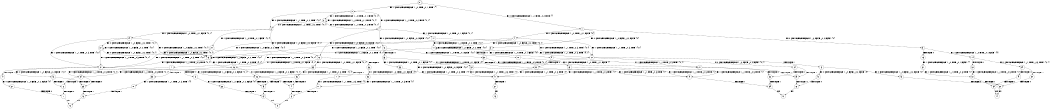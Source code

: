digraph BCG {
size = "7, 10.5";
center = TRUE;
node [shape = circle];
0 [peripheries = 2];
0 -> 1 [label = "EX !0 !ATOMIC_EXCH_BRANCH (1, +1, TRUE, +0, 2, TRUE) !{}"];
0 -> 2 [label = "EX !1 !ATOMIC_EXCH_BRANCH (1, +0, TRUE, +0, 1, TRUE) !{}"];
1 -> 3 [label = "EX !0 !ATOMIC_EXCH_BRANCH (1, +0, FALSE, +0, 2, FALSE) !{0}"];
1 -> 4 [label = "EX !1 !ATOMIC_EXCH_BRANCH (1, +0, TRUE, +0, 1, FALSE) !{0}"];
1 -> 5 [label = "EX !0 !ATOMIC_EXCH_BRANCH (1, +0, FALSE, +0, 2, FALSE) !{0}"];
2 -> 6 [label = "EX !1 !ATOMIC_EXCH_BRANCH (1, +0, TRUE, +0, 1, TRUE) !{0, 1}"];
2 -> 7 [label = "EX !0 !ATOMIC_EXCH_BRANCH (1, +1, TRUE, +0, 2, TRUE) !{0, 1}"];
2 -> 8 [label = "EX !0 !ATOMIC_EXCH_BRANCH (1, +1, TRUE, +0, 2, TRUE) !{0, 1}"];
3 -> 9 [label = "EX !1 !ATOMIC_EXCH_BRANCH (1, +0, TRUE, +0, 1, FALSE) !{0}"];
3 -> 10 [label = "TERMINATE !0"];
4 -> 11 [label = "EX !0 !ATOMIC_EXCH_BRANCH (1, +0, FALSE, +0, 2, TRUE) !{0, 1}"];
4 -> 12 [label = "EX !1 !ATOMIC_EXCH_BRANCH (1, +1, TRUE, +0, 3, TRUE) !{0, 1}"];
4 -> 13 [label = "EX !0 !ATOMIC_EXCH_BRANCH (1, +0, FALSE, +0, 2, TRUE) !{0, 1}"];
5 -> 14 [label = "EX !1 !ATOMIC_EXCH_BRANCH (1, +0, TRUE, +0, 1, FALSE) !{0}"];
5 -> 15 [label = "TERMINATE !0"];
6 -> 6 [label = "EX !1 !ATOMIC_EXCH_BRANCH (1, +0, TRUE, +0, 1, TRUE) !{0, 1}"];
6 -> 7 [label = "EX !0 !ATOMIC_EXCH_BRANCH (1, +1, TRUE, +0, 2, TRUE) !{0, 1}"];
6 -> 8 [label = "EX !0 !ATOMIC_EXCH_BRANCH (1, +1, TRUE, +0, 2, TRUE) !{0, 1}"];
7 -> 16 [label = "EX !0 !ATOMIC_EXCH_BRANCH (1, +0, FALSE, +0, 2, FALSE) !{0, 1}"];
7 -> 17 [label = "EX !1 !ATOMIC_EXCH_BRANCH (1, +0, TRUE, +0, 1, FALSE) !{0, 1}"];
7 -> 18 [label = "EX !0 !ATOMIC_EXCH_BRANCH (1, +0, FALSE, +0, 2, FALSE) !{0, 1}"];
8 -> 19 [label = "EX !1 !ATOMIC_EXCH_BRANCH (1, +0, TRUE, +0, 1, FALSE) !{0, 1}"];
8 -> 18 [label = "EX !0 !ATOMIC_EXCH_BRANCH (1, +0, FALSE, +0, 2, FALSE) !{0, 1}"];
8 -> 20 [label = "EX !1 !ATOMIC_EXCH_BRANCH (1, +0, TRUE, +0, 1, FALSE) !{0, 1}"];
9 -> 21 [label = "EX !1 !ATOMIC_EXCH_BRANCH (1, +1, TRUE, +0, 3, TRUE) !{0, 1}"];
9 -> 22 [label = "TERMINATE !0"];
10 -> 23 [label = "EX !1 !ATOMIC_EXCH_BRANCH (1, +0, TRUE, +0, 1, FALSE) !{}"];
11 -> 11 [label = "EX !0 !ATOMIC_EXCH_BRANCH (1, +0, FALSE, +0, 2, TRUE) !{0, 1}"];
11 -> 12 [label = "EX !1 !ATOMIC_EXCH_BRANCH (1, +1, TRUE, +0, 3, TRUE) !{0, 1}"];
11 -> 13 [label = "EX !0 !ATOMIC_EXCH_BRANCH (1, +0, FALSE, +0, 2, TRUE) !{0, 1}"];
12 -> 24 [label = "EX !0 !ATOMIC_EXCH_BRANCH (1, +0, FALSE, +0, 2, FALSE) !{0, 1}"];
12 -> 25 [label = "TERMINATE !1"];
12 -> 26 [label = "EX !0 !ATOMIC_EXCH_BRANCH (1, +0, FALSE, +0, 2, FALSE) !{0, 1}"];
13 -> 27 [label = "EX !1 !ATOMIC_EXCH_BRANCH (1, +1, TRUE, +0, 3, TRUE) !{0, 1}"];
13 -> 13 [label = "EX !0 !ATOMIC_EXCH_BRANCH (1, +0, FALSE, +0, 2, TRUE) !{0, 1}"];
13 -> 28 [label = "EX !1 !ATOMIC_EXCH_BRANCH (1, +1, TRUE, +0, 3, TRUE) !{0, 1}"];
14 -> 29 [label = "EX !1 !ATOMIC_EXCH_BRANCH (1, +1, TRUE, +0, 3, TRUE) !{0, 1}"];
14 -> 30 [label = "TERMINATE !0"];
15 -> 31 [label = "EX !1 !ATOMIC_EXCH_BRANCH (1, +0, TRUE, +0, 1, FALSE) !{}"];
16 -> 32 [label = "EX !1 !ATOMIC_EXCH_BRANCH (1, +0, TRUE, +0, 1, FALSE) !{0, 1}"];
16 -> 33 [label = "TERMINATE !0"];
17 -> 11 [label = "EX !0 !ATOMIC_EXCH_BRANCH (1, +0, FALSE, +0, 2, TRUE) !{0, 1}"];
17 -> 12 [label = "EX !1 !ATOMIC_EXCH_BRANCH (1, +1, TRUE, +0, 3, TRUE) !{0, 1}"];
17 -> 13 [label = "EX !0 !ATOMIC_EXCH_BRANCH (1, +0, FALSE, +0, 2, TRUE) !{0, 1}"];
18 -> 34 [label = "EX !1 !ATOMIC_EXCH_BRANCH (1, +0, TRUE, +0, 1, FALSE) !{0, 1}"];
18 -> 35 [label = "EX !1 !ATOMIC_EXCH_BRANCH (1, +0, TRUE, +0, 1, FALSE) !{0, 1}"];
18 -> 36 [label = "TERMINATE !0"];
19 -> 37 [label = "EX !0 !ATOMIC_EXCH_BRANCH (1, +0, FALSE, +0, 2, TRUE) !{0, 1}"];
19 -> 27 [label = "EX !1 !ATOMIC_EXCH_BRANCH (1, +1, TRUE, +0, 3, TRUE) !{0, 1}"];
19 -> 13 [label = "EX !0 !ATOMIC_EXCH_BRANCH (1, +0, FALSE, +0, 2, TRUE) !{0, 1}"];
20 -> 27 [label = "EX !1 !ATOMIC_EXCH_BRANCH (1, +1, TRUE, +0, 3, TRUE) !{0, 1}"];
20 -> 13 [label = "EX !0 !ATOMIC_EXCH_BRANCH (1, +0, FALSE, +0, 2, TRUE) !{0, 1}"];
20 -> 28 [label = "EX !1 !ATOMIC_EXCH_BRANCH (1, +1, TRUE, +0, 3, TRUE) !{0, 1}"];
21 -> 38 [label = "TERMINATE !0"];
21 -> 39 [label = "TERMINATE !1"];
22 -> 40 [label = "EX !1 !ATOMIC_EXCH_BRANCH (1, +1, TRUE, +0, 3, TRUE) !{1}"];
22 -> 41 [label = "EX !1 !ATOMIC_EXCH_BRANCH (1, +1, TRUE, +0, 3, TRUE) !{1}"];
23 -> 40 [label = "EX !1 !ATOMIC_EXCH_BRANCH (1, +1, TRUE, +0, 3, TRUE) !{1}"];
23 -> 41 [label = "EX !1 !ATOMIC_EXCH_BRANCH (1, +1, TRUE, +0, 3, TRUE) !{1}"];
24 -> 38 [label = "TERMINATE !0"];
24 -> 39 [label = "TERMINATE !1"];
25 -> 42 [label = "EX !0 !ATOMIC_EXCH_BRANCH (1, +0, FALSE, +0, 2, FALSE) !{0}"];
25 -> 43 [label = "EX !0 !ATOMIC_EXCH_BRANCH (1, +0, FALSE, +0, 2, FALSE) !{0}"];
26 -> 44 [label = "TERMINATE !0"];
26 -> 45 [label = "TERMINATE !1"];
27 -> 46 [label = "EX !0 !ATOMIC_EXCH_BRANCH (1, +0, FALSE, +0, 2, FALSE) !{0, 1}"];
27 -> 47 [label = "TERMINATE !1"];
27 -> 26 [label = "EX !0 !ATOMIC_EXCH_BRANCH (1, +0, FALSE, +0, 2, FALSE) !{0, 1}"];
28 -> 26 [label = "EX !0 !ATOMIC_EXCH_BRANCH (1, +0, FALSE, +0, 2, FALSE) !{0, 1}"];
28 -> 48 [label = "TERMINATE !1"];
29 -> 49 [label = "TERMINATE !0"];
29 -> 50 [label = "TERMINATE !1"];
30 -> 51 [label = "EX !1 !ATOMIC_EXCH_BRANCH (1, +1, TRUE, +0, 3, TRUE) !{1}"];
31 -> 51 [label = "EX !1 !ATOMIC_EXCH_BRANCH (1, +1, TRUE, +0, 3, TRUE) !{1}"];
32 -> 21 [label = "EX !1 !ATOMIC_EXCH_BRANCH (1, +1, TRUE, +0, 3, TRUE) !{0, 1}"];
32 -> 22 [label = "TERMINATE !0"];
33 -> 52 [label = "EX !1 !ATOMIC_EXCH_BRANCH (1, +0, TRUE, +0, 1, FALSE) !{1}"];
33 -> 53 [label = "EX !1 !ATOMIC_EXCH_BRANCH (1, +0, TRUE, +0, 1, FALSE) !{1}"];
34 -> 54 [label = "EX !1 !ATOMIC_EXCH_BRANCH (1, +1, TRUE, +0, 3, TRUE) !{0, 1}"];
34 -> 55 [label = "TERMINATE !0"];
35 -> 54 [label = "EX !1 !ATOMIC_EXCH_BRANCH (1, +1, TRUE, +0, 3, TRUE) !{0, 1}"];
35 -> 56 [label = "EX !1 !ATOMIC_EXCH_BRANCH (1, +1, TRUE, +0, 3, TRUE) !{0, 1}"];
35 -> 57 [label = "TERMINATE !0"];
36 -> 58 [label = "EX !1 !ATOMIC_EXCH_BRANCH (1, +0, TRUE, +0, 1, FALSE) !{1}"];
37 -> 37 [label = "EX !0 !ATOMIC_EXCH_BRANCH (1, +0, FALSE, +0, 2, TRUE) !{0, 1}"];
37 -> 27 [label = "EX !1 !ATOMIC_EXCH_BRANCH (1, +1, TRUE, +0, 3, TRUE) !{0, 1}"];
37 -> 13 [label = "EX !0 !ATOMIC_EXCH_BRANCH (1, +0, FALSE, +0, 2, TRUE) !{0, 1}"];
38 -> 59 [label = "TERMINATE !1"];
39 -> 60 [label = "TERMINATE !0"];
40 -> 59 [label = "TERMINATE !1"];
41 -> 61 [label = "TERMINATE !1"];
42 -> 60 [label = "TERMINATE !0"];
43 -> 62 [label = "TERMINATE !0"];
44 -> 63 [label = "TERMINATE !1"];
45 -> 64 [label = "TERMINATE !0"];
46 -> 65 [label = "TERMINATE !0"];
46 -> 66 [label = "TERMINATE !1"];
47 -> 67 [label = "EX !0 !ATOMIC_EXCH_BRANCH (1, +0, FALSE, +0, 2, FALSE) !{0}"];
48 -> 68 [label = "EX !0 !ATOMIC_EXCH_BRANCH (1, +0, FALSE, +0, 2, FALSE) !{0}"];
49 -> 69 [label = "TERMINATE !1"];
50 -> 62 [label = "TERMINATE !0"];
51 -> 69 [label = "TERMINATE !1"];
52 -> 40 [label = "EX !1 !ATOMIC_EXCH_BRANCH (1, +1, TRUE, +0, 3, TRUE) !{1}"];
52 -> 41 [label = "EX !1 !ATOMIC_EXCH_BRANCH (1, +1, TRUE, +0, 3, TRUE) !{1}"];
53 -> 41 [label = "EX !1 !ATOMIC_EXCH_BRANCH (1, +1, TRUE, +0, 3, TRUE) !{1}"];
54 -> 65 [label = "TERMINATE !0"];
54 -> 66 [label = "TERMINATE !1"];
55 -> 70 [label = "EX !1 !ATOMIC_EXCH_BRANCH (1, +1, TRUE, +0, 3, TRUE) !{1}"];
56 -> 44 [label = "TERMINATE !0"];
56 -> 45 [label = "TERMINATE !1"];
57 -> 71 [label = "EX !1 !ATOMIC_EXCH_BRANCH (1, +1, TRUE, +0, 3, TRUE) !{1}"];
58 -> 71 [label = "EX !1 !ATOMIC_EXCH_BRANCH (1, +1, TRUE, +0, 3, TRUE) !{1}"];
59 -> 72 [label = "exit"];
60 -> 72 [label = "exit"];
61 -> 73 [label = "exit"];
62 -> 74 [label = "exit"];
63 -> 75 [label = "exit"];
64 -> 75 [label = "exit"];
65 -> 76 [label = "TERMINATE !1"];
66 -> 77 [label = "TERMINATE !0"];
67 -> 77 [label = "TERMINATE !0"];
68 -> 64 [label = "TERMINATE !0"];
69 -> 74 [label = "exit"];
70 -> 76 [label = "TERMINATE !1"];
71 -> 63 [label = "TERMINATE !1"];
76 -> 78 [label = "exit"];
77 -> 78 [label = "exit"];
}
